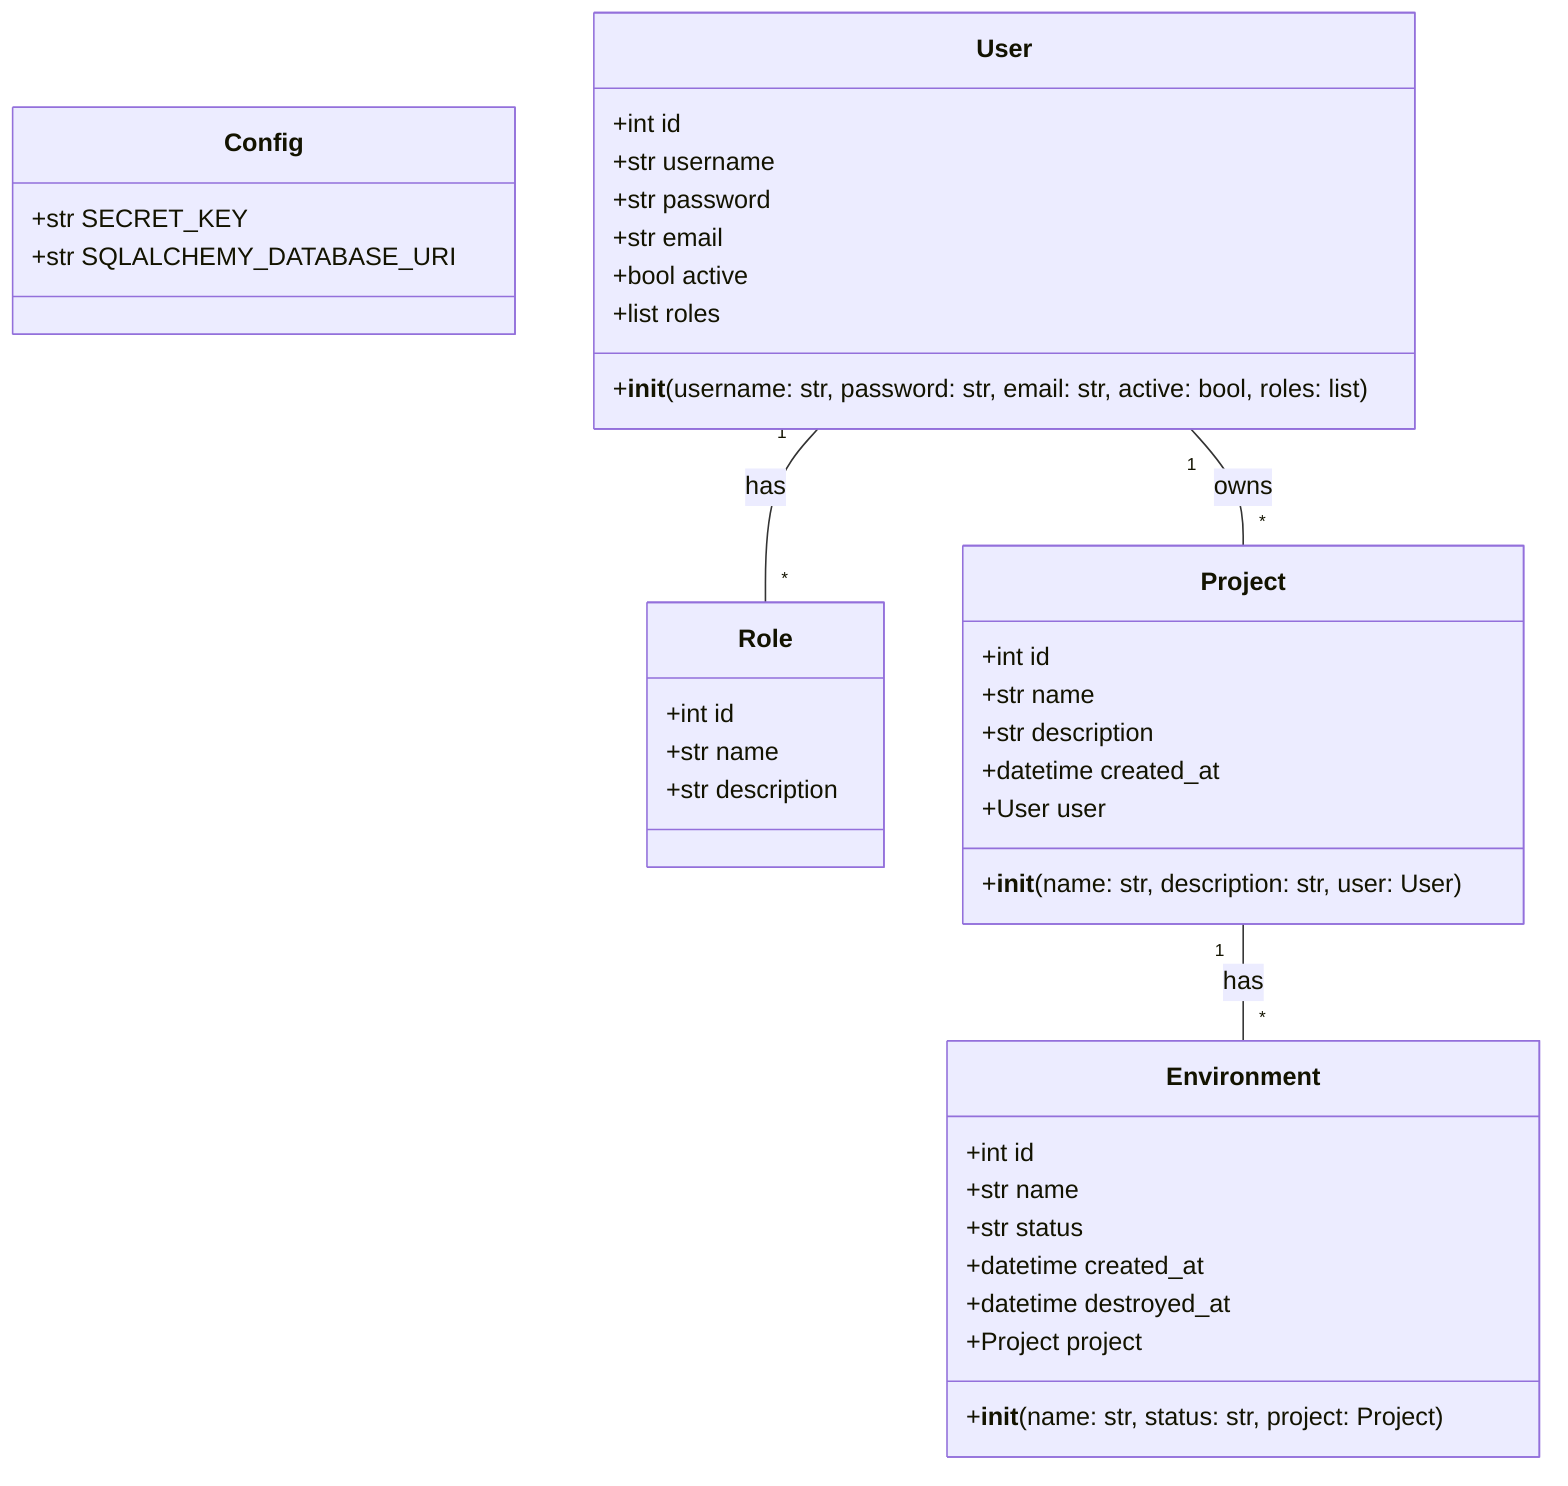 classDiagram
    class Config{
        +str SECRET_KEY
        +str SQLALCHEMY_DATABASE_URI
    }
    class User{
        +int id
        +str username
        +str password
        +str email
        +bool active
        +list roles
        +__init__(username: str, password: str, email: str, active: bool, roles: list)
    }
    class Role{
        +int id
        +str name
        +str description
    }
    class Project{
        +int id
        +str name
        +str description
        +datetime created_at
        +User user
        +__init__(name: str, description: str, user: User)
    }
    class Environment{
        +int id
        +str name
        +str status
        +datetime created_at
        +datetime destroyed_at
        +Project project
        +__init__(name: str, status: str, project: Project)
    }
    User "1" -- "*" Role: has
    User "1" -- "*" Project: owns
    Project "1" -- "*" Environment: has